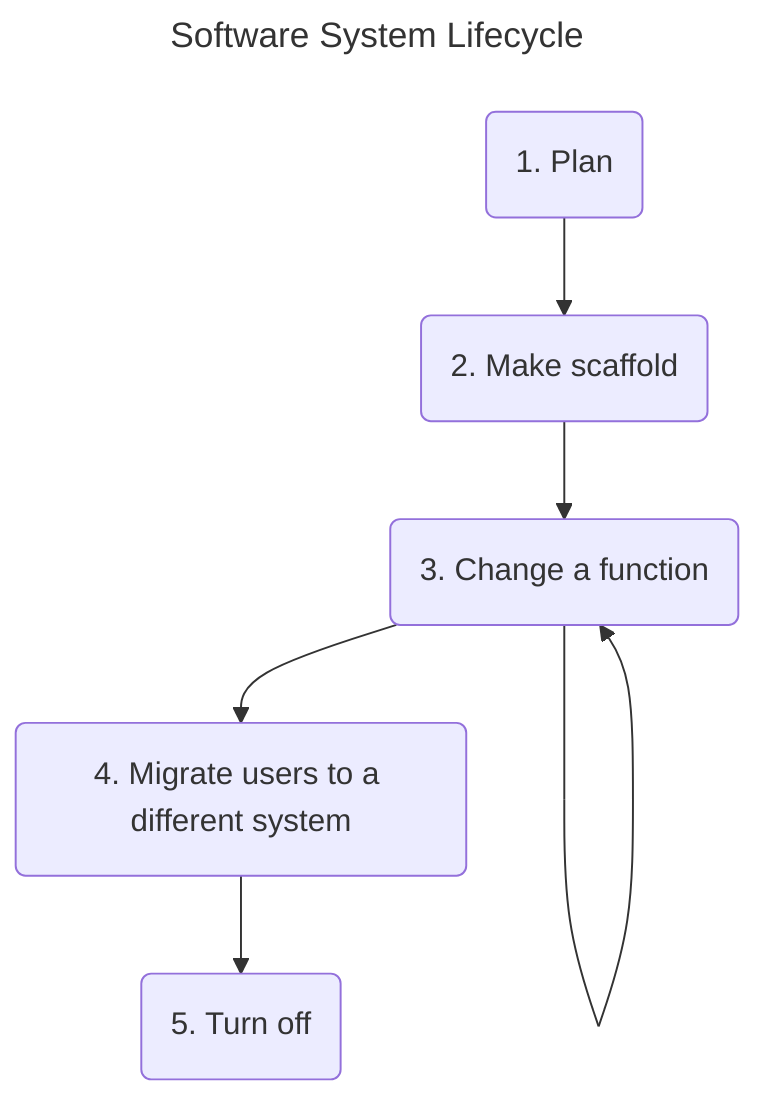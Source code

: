---
title: Software System Lifecycle
---
graph TD
    PlanSystem(1. Plan) --> Scaffold
    Scaffold(2. Make scaffold) --> ChangeFunction
    ChangeFunction(3. Change a function) --> Migrate
    ChangeFunction --> ChangeFunction
    Migrate(4. Migrate users to a different system) --> TurnDown
    TurnDown(5. Turn off)
%% Convert to SVG: https://codepen.io/netsi1964/pen/MWMboow